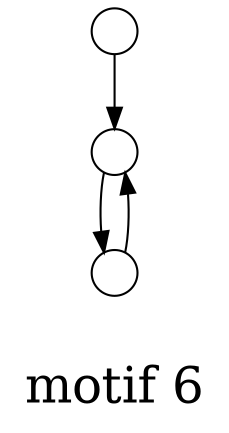 /*****
motif 6
*****/

digraph G {
  graph [splines=false overlap=false]
  node  [shape=ellipse, width=0.3, height=0.3, label=""]
  0 ;
  1 ;
  2 ;
  0 -> 1;
  1 -> 0;
  2 -> 0;
  label = "\nmotif 6\n";  fontsize=24;
}
